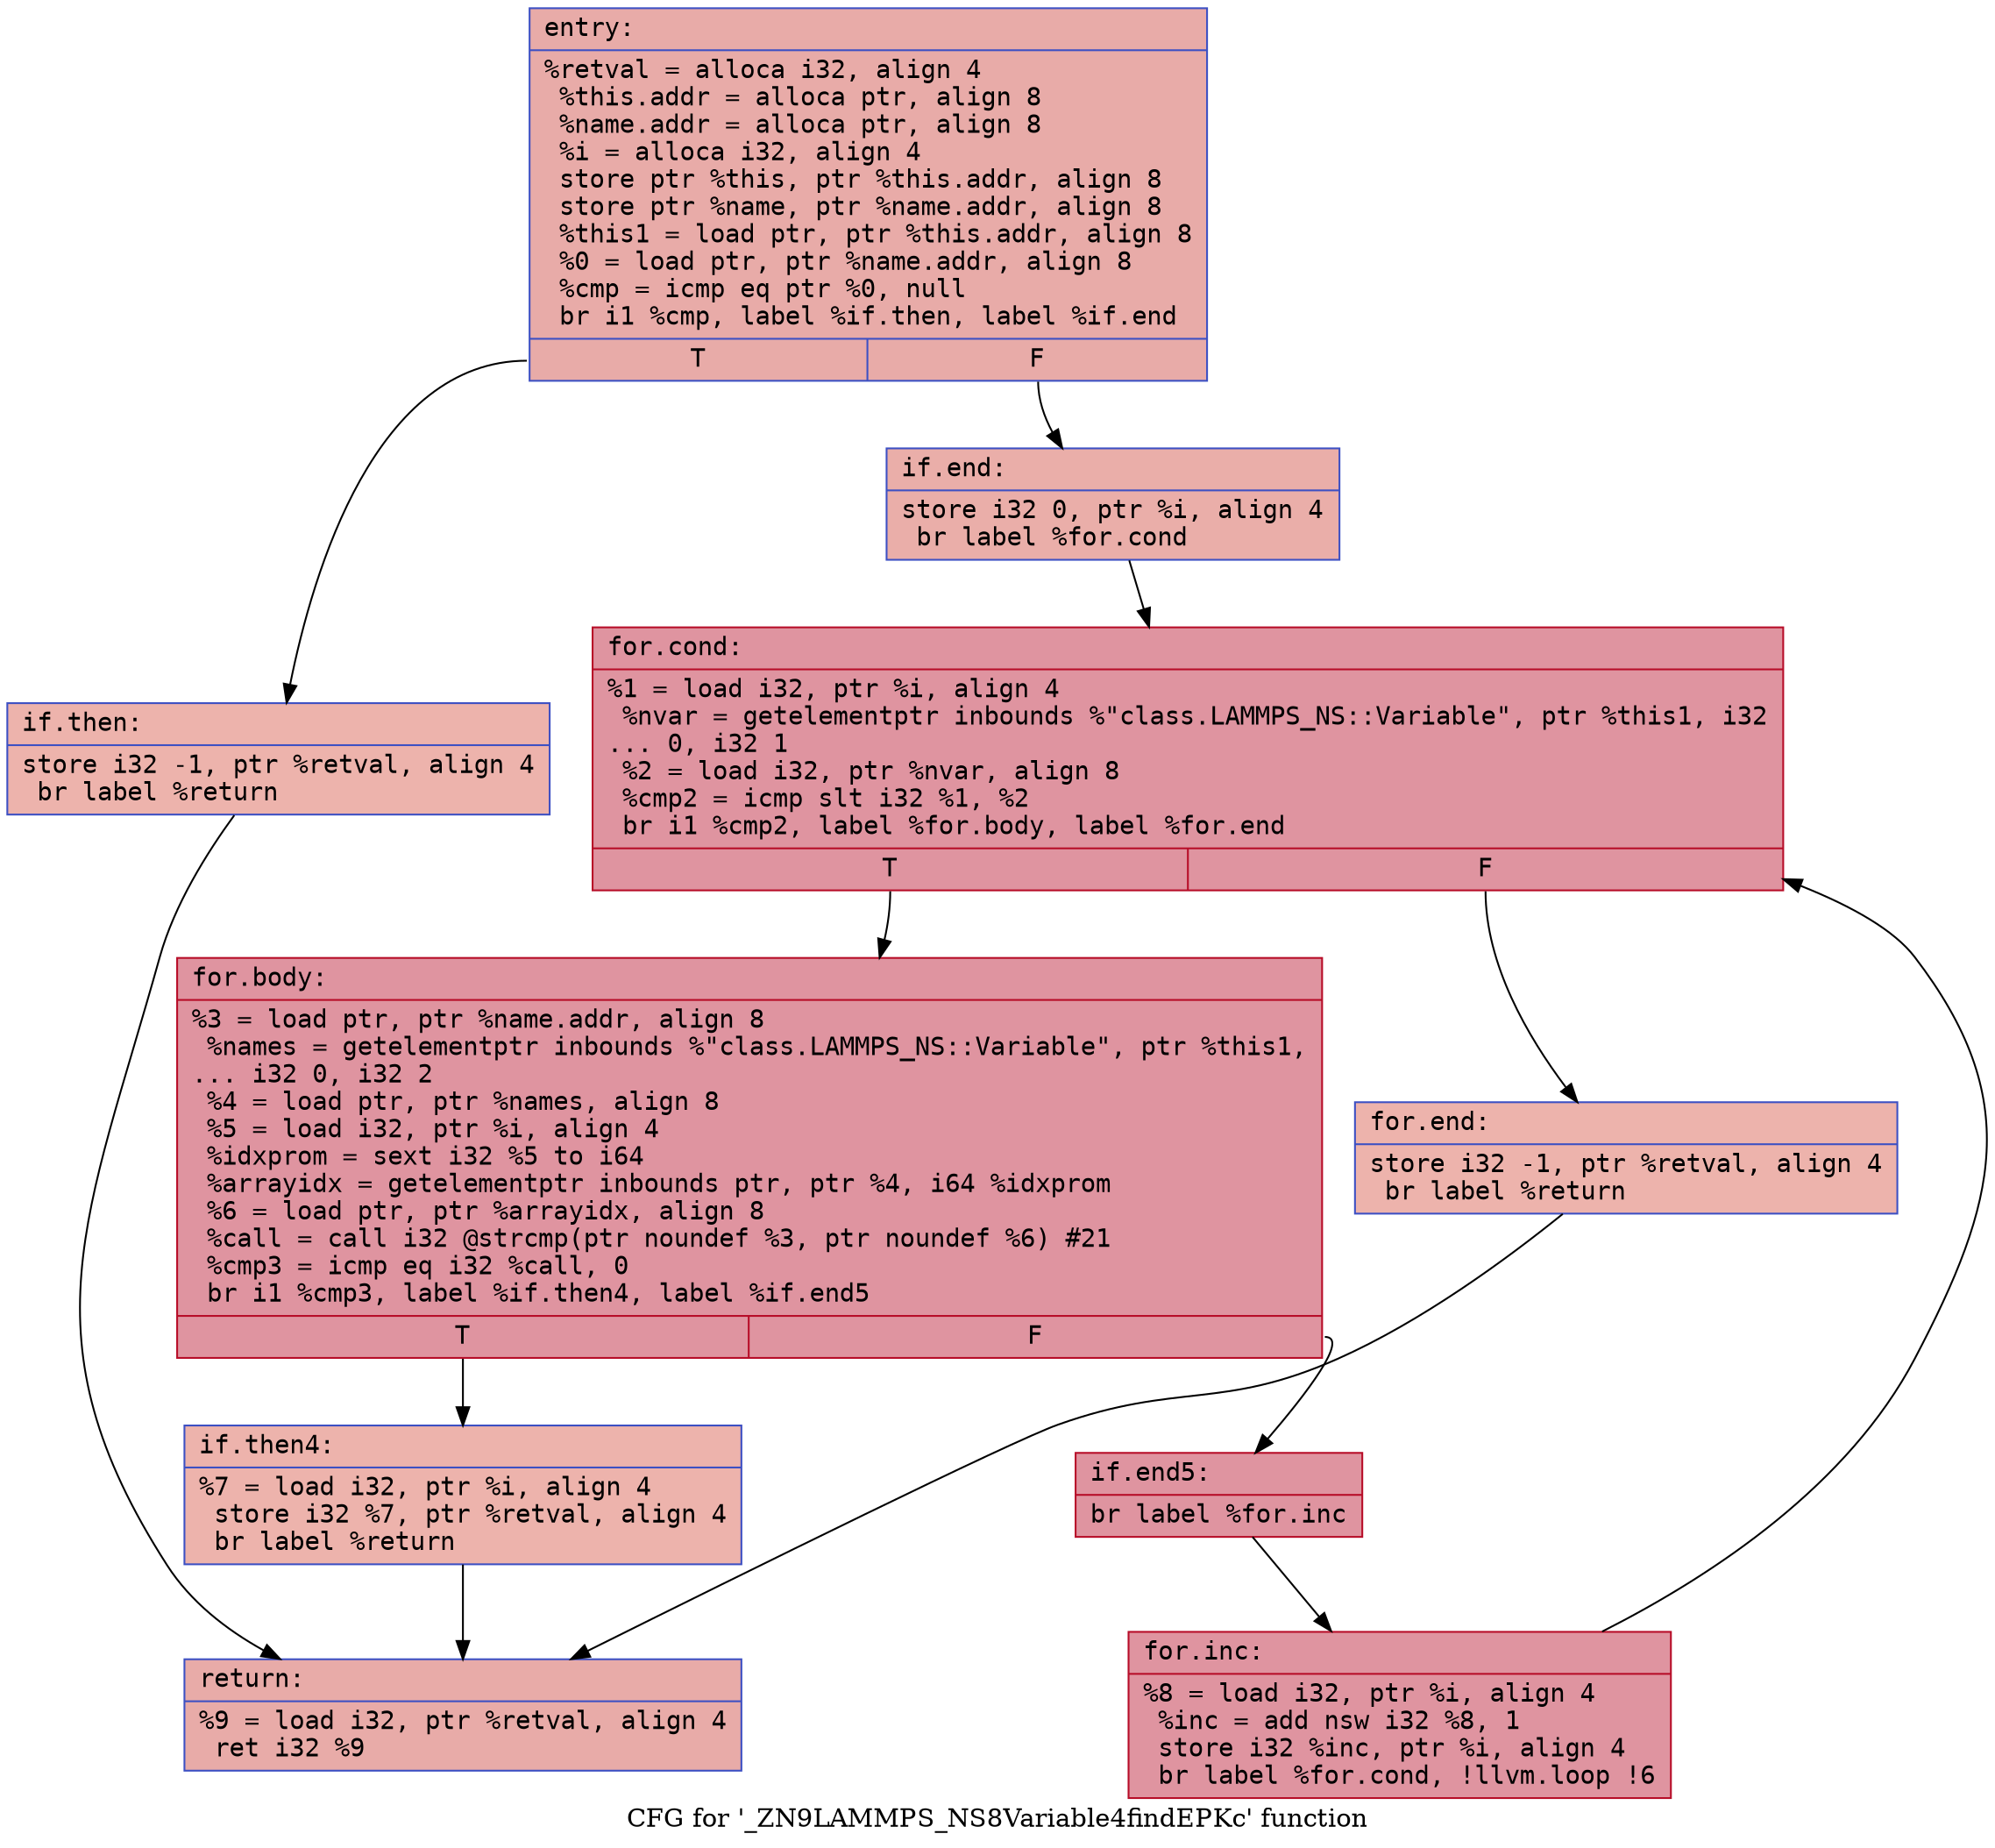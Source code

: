 digraph "CFG for '_ZN9LAMMPS_NS8Variable4findEPKc' function" {
	label="CFG for '_ZN9LAMMPS_NS8Variable4findEPKc' function";

	Node0x556bfe1e1090 [shape=record,color="#3d50c3ff", style=filled, fillcolor="#cc403a70" fontname="Courier",label="{entry:\l|  %retval = alloca i32, align 4\l  %this.addr = alloca ptr, align 8\l  %name.addr = alloca ptr, align 8\l  %i = alloca i32, align 4\l  store ptr %this, ptr %this.addr, align 8\l  store ptr %name, ptr %name.addr, align 8\l  %this1 = load ptr, ptr %this.addr, align 8\l  %0 = load ptr, ptr %name.addr, align 8\l  %cmp = icmp eq ptr %0, null\l  br i1 %cmp, label %if.then, label %if.end\l|{<s0>T|<s1>F}}"];
	Node0x556bfe1e1090:s0 -> Node0x556bfe1e15c0[tooltip="entry -> if.then\nProbability 37.50%" ];
	Node0x556bfe1e1090:s1 -> Node0x556bfe1e1630[tooltip="entry -> if.end\nProbability 62.50%" ];
	Node0x556bfe1e15c0 [shape=record,color="#3d50c3ff", style=filled, fillcolor="#d6524470" fontname="Courier",label="{if.then:\l|  store i32 -1, ptr %retval, align 4\l  br label %return\l}"];
	Node0x556bfe1e15c0 -> Node0x556bfe1e17f0[tooltip="if.then -> return\nProbability 100.00%" ];
	Node0x556bfe1e1630 [shape=record,color="#3d50c3ff", style=filled, fillcolor="#d0473d70" fontname="Courier",label="{if.end:\l|  store i32 0, ptr %i, align 4\l  br label %for.cond\l}"];
	Node0x556bfe1e1630 -> Node0x556bfe1e1900[tooltip="if.end -> for.cond\nProbability 100.00%" ];
	Node0x556bfe1e1900 [shape=record,color="#b70d28ff", style=filled, fillcolor="#b70d2870" fontname="Courier",label="{for.cond:\l|  %1 = load i32, ptr %i, align 4\l  %nvar = getelementptr inbounds %\"class.LAMMPS_NS::Variable\", ptr %this1, i32\l... 0, i32 1\l  %2 = load i32, ptr %nvar, align 8\l  %cmp2 = icmp slt i32 %1, %2\l  br i1 %cmp2, label %for.body, label %for.end\l|{<s0>T|<s1>F}}"];
	Node0x556bfe1e1900:s0 -> Node0x556bfe1e1db0[tooltip="for.cond -> for.body\nProbability 96.88%" ];
	Node0x556bfe1e1900:s1 -> Node0x556bfe1e1e30[tooltip="for.cond -> for.end\nProbability 3.12%" ];
	Node0x556bfe1e1db0 [shape=record,color="#b70d28ff", style=filled, fillcolor="#b70d2870" fontname="Courier",label="{for.body:\l|  %3 = load ptr, ptr %name.addr, align 8\l  %names = getelementptr inbounds %\"class.LAMMPS_NS::Variable\", ptr %this1,\l... i32 0, i32 2\l  %4 = load ptr, ptr %names, align 8\l  %5 = load i32, ptr %i, align 4\l  %idxprom = sext i32 %5 to i64\l  %arrayidx = getelementptr inbounds ptr, ptr %4, i64 %idxprom\l  %6 = load ptr, ptr %arrayidx, align 8\l  %call = call i32 @strcmp(ptr noundef %3, ptr noundef %6) #21\l  %cmp3 = icmp eq i32 %call, 0\l  br i1 %cmp3, label %if.then4, label %if.end5\l|{<s0>T|<s1>F}}"];
	Node0x556bfe1e1db0:s0 -> Node0x556bfe1e2590[tooltip="for.body -> if.then4\nProbability 3.12%" ];
	Node0x556bfe1e1db0:s1 -> Node0x556bfe1e2610[tooltip="for.body -> if.end5\nProbability 96.88%" ];
	Node0x556bfe1e2590 [shape=record,color="#3d50c3ff", style=filled, fillcolor="#d6524470" fontname="Courier",label="{if.then4:\l|  %7 = load i32, ptr %i, align 4\l  store i32 %7, ptr %retval, align 4\l  br label %return\l}"];
	Node0x556bfe1e2590 -> Node0x556bfe1e17f0[tooltip="if.then4 -> return\nProbability 100.00%" ];
	Node0x556bfe1e2610 [shape=record,color="#b70d28ff", style=filled, fillcolor="#b70d2870" fontname="Courier",label="{if.end5:\l|  br label %for.inc\l}"];
	Node0x556bfe1e2610 -> Node0x556bfe1e28c0[tooltip="if.end5 -> for.inc\nProbability 100.00%" ];
	Node0x556bfe1e28c0 [shape=record,color="#b70d28ff", style=filled, fillcolor="#b70d2870" fontname="Courier",label="{for.inc:\l|  %8 = load i32, ptr %i, align 4\l  %inc = add nsw i32 %8, 1\l  store i32 %inc, ptr %i, align 4\l  br label %for.cond, !llvm.loop !6\l}"];
	Node0x556bfe1e28c0 -> Node0x556bfe1e1900[tooltip="for.inc -> for.cond\nProbability 100.00%" ];
	Node0x556bfe1e1e30 [shape=record,color="#3d50c3ff", style=filled, fillcolor="#d6524470" fontname="Courier",label="{for.end:\l|  store i32 -1, ptr %retval, align 4\l  br label %return\l}"];
	Node0x556bfe1e1e30 -> Node0x556bfe1e17f0[tooltip="for.end -> return\nProbability 100.00%" ];
	Node0x556bfe1e17f0 [shape=record,color="#3d50c3ff", style=filled, fillcolor="#cc403a70" fontname="Courier",label="{return:\l|  %9 = load i32, ptr %retval, align 4\l  ret i32 %9\l}"];
}
